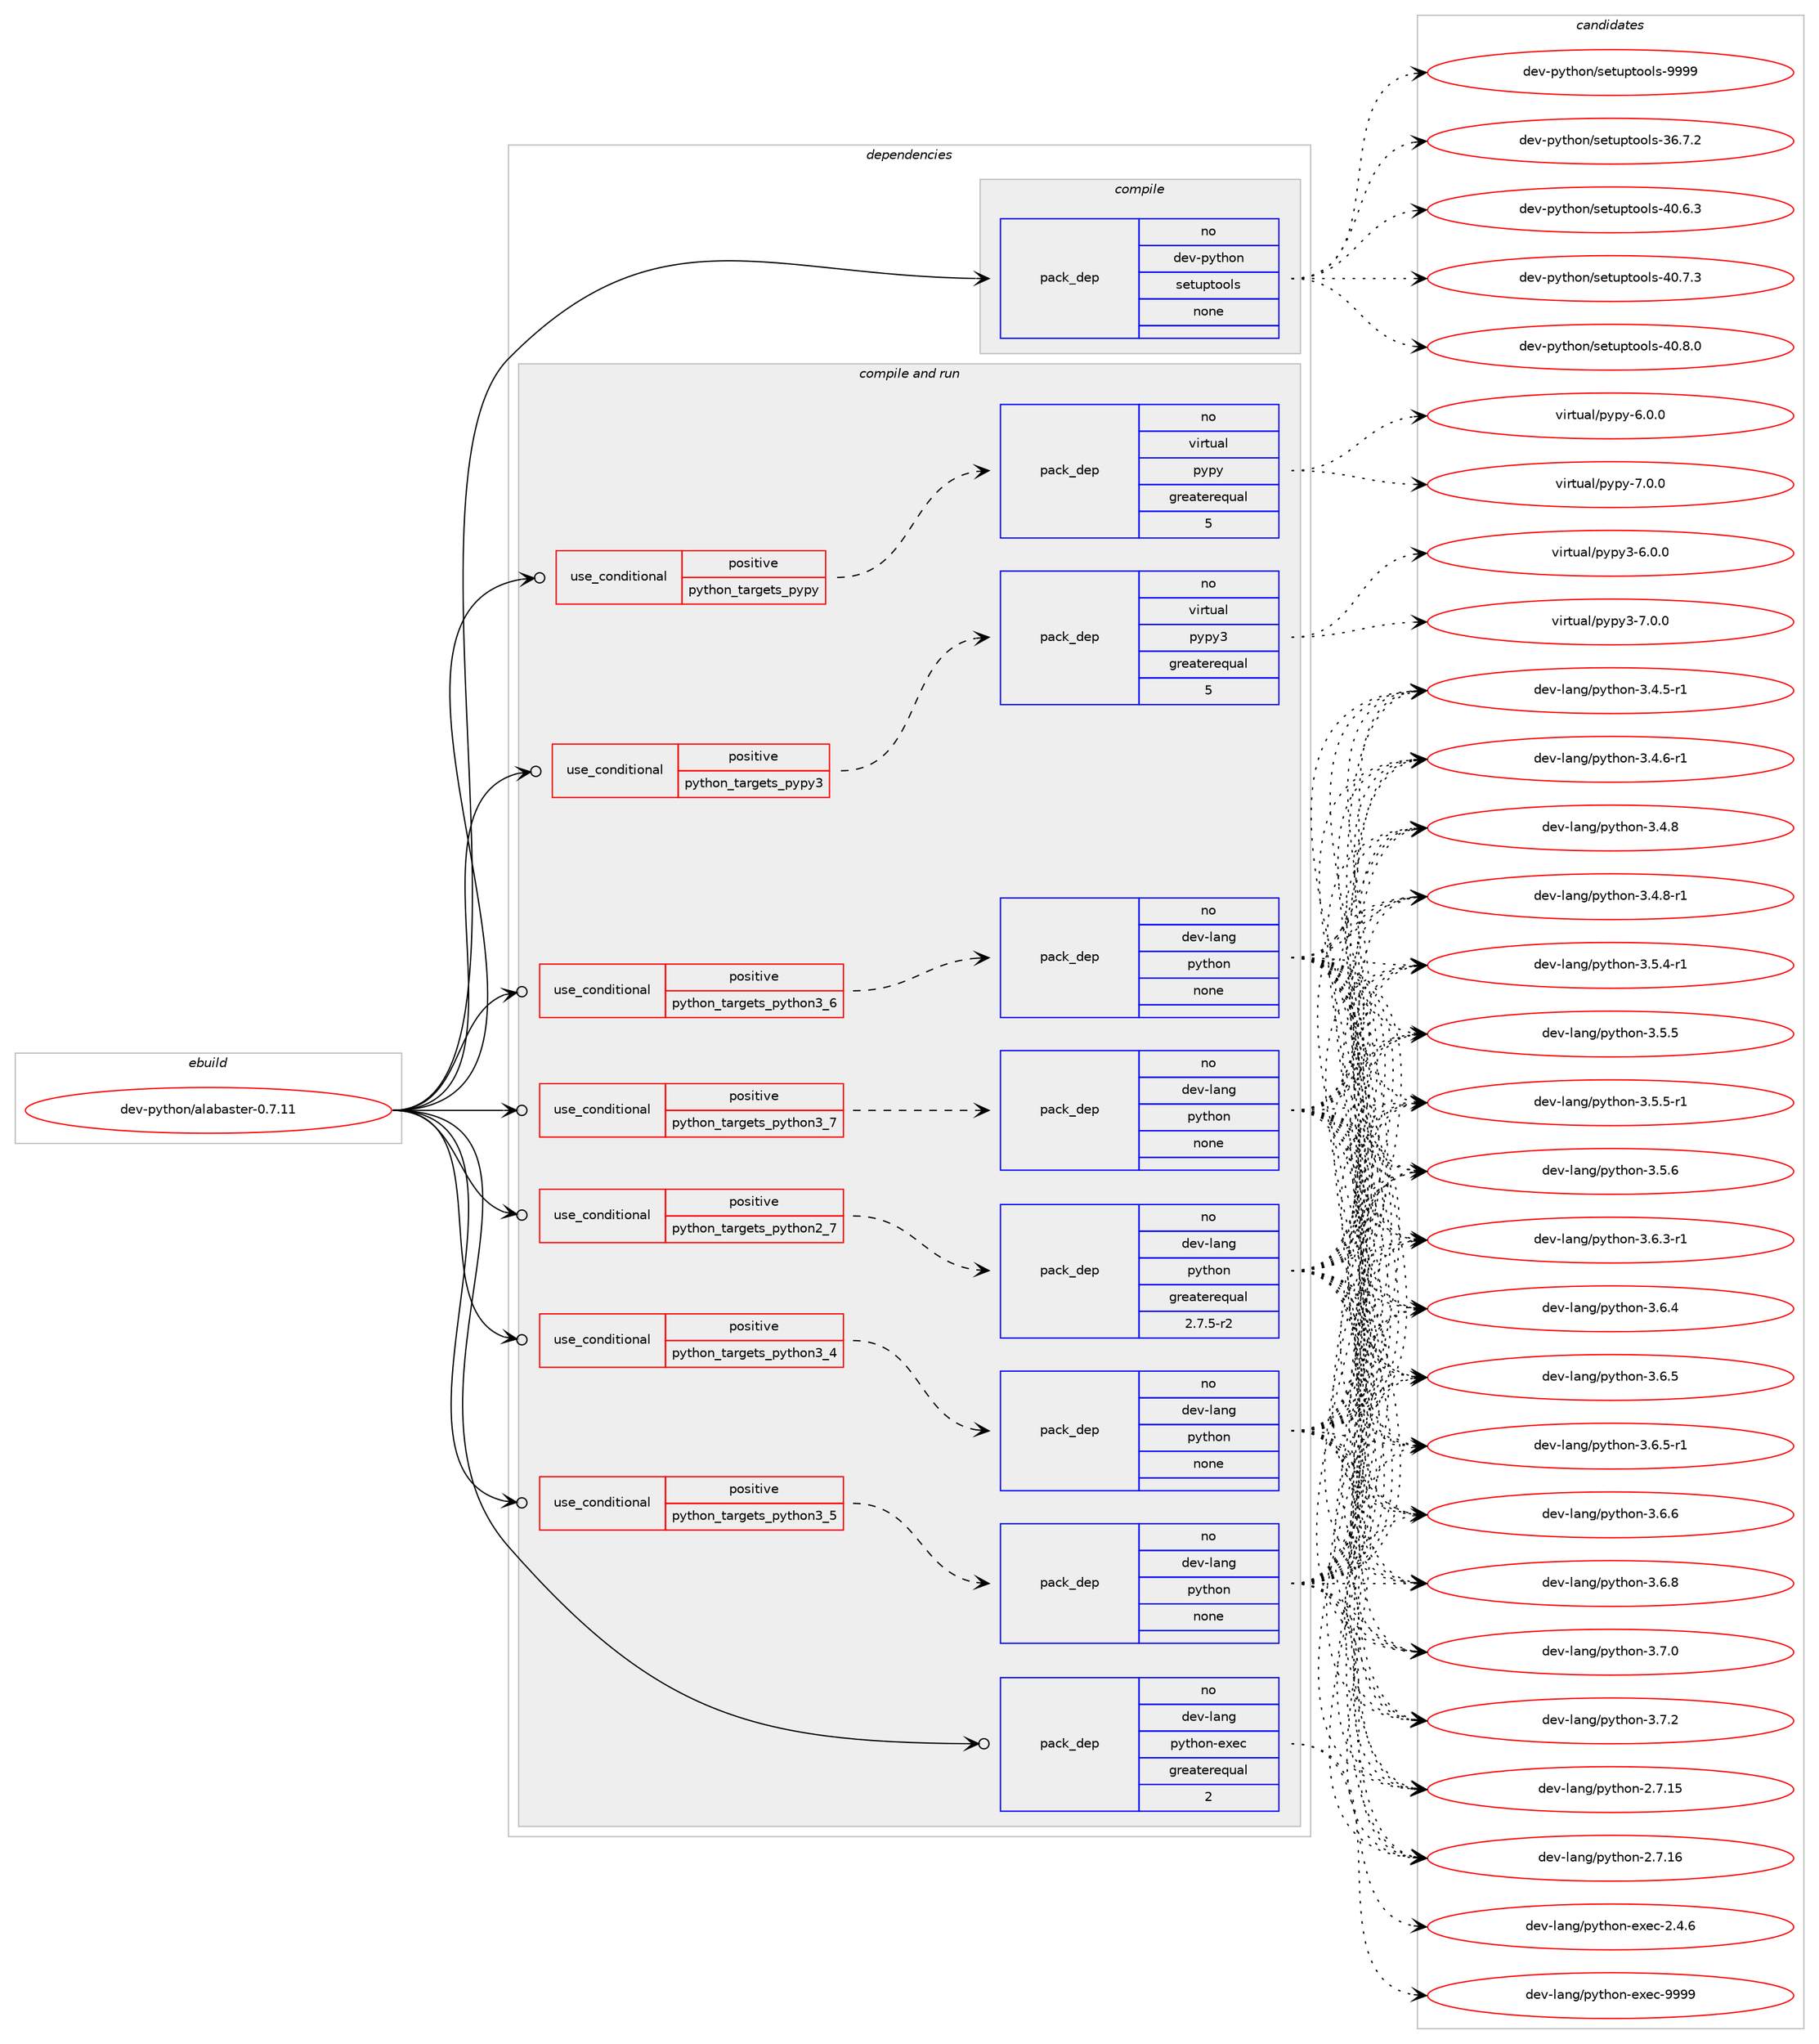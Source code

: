 digraph prolog {

# *************
# Graph options
# *************

newrank=true;
concentrate=true;
compound=true;
graph [rankdir=LR,fontname=Helvetica,fontsize=10,ranksep=1.5];#, ranksep=2.5, nodesep=0.2];
edge  [arrowhead=vee];
node  [fontname=Helvetica,fontsize=10];

# **********
# The ebuild
# **********

subgraph cluster_leftcol {
color=gray;
rank=same;
label=<<i>ebuild</i>>;
id [label="dev-python/alabaster-0.7.11", color=red, width=4, href="../dev-python/alabaster-0.7.11.svg"];
}

# ****************
# The dependencies
# ****************

subgraph cluster_midcol {
color=gray;
label=<<i>dependencies</i>>;
subgraph cluster_compile {
fillcolor="#eeeeee";
style=filled;
label=<<i>compile</i>>;
subgraph pack1004101 {
dependency1397998 [label=<<TABLE BORDER="0" CELLBORDER="1" CELLSPACING="0" CELLPADDING="4" WIDTH="220"><TR><TD ROWSPAN="6" CELLPADDING="30">pack_dep</TD></TR><TR><TD WIDTH="110">no</TD></TR><TR><TD>dev-python</TD></TR><TR><TD>setuptools</TD></TR><TR><TD>none</TD></TR><TR><TD></TD></TR></TABLE>>, shape=none, color=blue];
}
id:e -> dependency1397998:w [weight=20,style="solid",arrowhead="vee"];
}
subgraph cluster_compileandrun {
fillcolor="#eeeeee";
style=filled;
label=<<i>compile and run</i>>;
subgraph cond370672 {
dependency1397999 [label=<<TABLE BORDER="0" CELLBORDER="1" CELLSPACING="0" CELLPADDING="4"><TR><TD ROWSPAN="3" CELLPADDING="10">use_conditional</TD></TR><TR><TD>positive</TD></TR><TR><TD>python_targets_pypy</TD></TR></TABLE>>, shape=none, color=red];
subgraph pack1004102 {
dependency1398000 [label=<<TABLE BORDER="0" CELLBORDER="1" CELLSPACING="0" CELLPADDING="4" WIDTH="220"><TR><TD ROWSPAN="6" CELLPADDING="30">pack_dep</TD></TR><TR><TD WIDTH="110">no</TD></TR><TR><TD>virtual</TD></TR><TR><TD>pypy</TD></TR><TR><TD>greaterequal</TD></TR><TR><TD>5</TD></TR></TABLE>>, shape=none, color=blue];
}
dependency1397999:e -> dependency1398000:w [weight=20,style="dashed",arrowhead="vee"];
}
id:e -> dependency1397999:w [weight=20,style="solid",arrowhead="odotvee"];
subgraph cond370673 {
dependency1398001 [label=<<TABLE BORDER="0" CELLBORDER="1" CELLSPACING="0" CELLPADDING="4"><TR><TD ROWSPAN="3" CELLPADDING="10">use_conditional</TD></TR><TR><TD>positive</TD></TR><TR><TD>python_targets_pypy3</TD></TR></TABLE>>, shape=none, color=red];
subgraph pack1004103 {
dependency1398002 [label=<<TABLE BORDER="0" CELLBORDER="1" CELLSPACING="0" CELLPADDING="4" WIDTH="220"><TR><TD ROWSPAN="6" CELLPADDING="30">pack_dep</TD></TR><TR><TD WIDTH="110">no</TD></TR><TR><TD>virtual</TD></TR><TR><TD>pypy3</TD></TR><TR><TD>greaterequal</TD></TR><TR><TD>5</TD></TR></TABLE>>, shape=none, color=blue];
}
dependency1398001:e -> dependency1398002:w [weight=20,style="dashed",arrowhead="vee"];
}
id:e -> dependency1398001:w [weight=20,style="solid",arrowhead="odotvee"];
subgraph cond370674 {
dependency1398003 [label=<<TABLE BORDER="0" CELLBORDER="1" CELLSPACING="0" CELLPADDING="4"><TR><TD ROWSPAN="3" CELLPADDING="10">use_conditional</TD></TR><TR><TD>positive</TD></TR><TR><TD>python_targets_python2_7</TD></TR></TABLE>>, shape=none, color=red];
subgraph pack1004104 {
dependency1398004 [label=<<TABLE BORDER="0" CELLBORDER="1" CELLSPACING="0" CELLPADDING="4" WIDTH="220"><TR><TD ROWSPAN="6" CELLPADDING="30">pack_dep</TD></TR><TR><TD WIDTH="110">no</TD></TR><TR><TD>dev-lang</TD></TR><TR><TD>python</TD></TR><TR><TD>greaterequal</TD></TR><TR><TD>2.7.5-r2</TD></TR></TABLE>>, shape=none, color=blue];
}
dependency1398003:e -> dependency1398004:w [weight=20,style="dashed",arrowhead="vee"];
}
id:e -> dependency1398003:w [weight=20,style="solid",arrowhead="odotvee"];
subgraph cond370675 {
dependency1398005 [label=<<TABLE BORDER="0" CELLBORDER="1" CELLSPACING="0" CELLPADDING="4"><TR><TD ROWSPAN="3" CELLPADDING="10">use_conditional</TD></TR><TR><TD>positive</TD></TR><TR><TD>python_targets_python3_4</TD></TR></TABLE>>, shape=none, color=red];
subgraph pack1004105 {
dependency1398006 [label=<<TABLE BORDER="0" CELLBORDER="1" CELLSPACING="0" CELLPADDING="4" WIDTH="220"><TR><TD ROWSPAN="6" CELLPADDING="30">pack_dep</TD></TR><TR><TD WIDTH="110">no</TD></TR><TR><TD>dev-lang</TD></TR><TR><TD>python</TD></TR><TR><TD>none</TD></TR><TR><TD></TD></TR></TABLE>>, shape=none, color=blue];
}
dependency1398005:e -> dependency1398006:w [weight=20,style="dashed",arrowhead="vee"];
}
id:e -> dependency1398005:w [weight=20,style="solid",arrowhead="odotvee"];
subgraph cond370676 {
dependency1398007 [label=<<TABLE BORDER="0" CELLBORDER="1" CELLSPACING="0" CELLPADDING="4"><TR><TD ROWSPAN="3" CELLPADDING="10">use_conditional</TD></TR><TR><TD>positive</TD></TR><TR><TD>python_targets_python3_5</TD></TR></TABLE>>, shape=none, color=red];
subgraph pack1004106 {
dependency1398008 [label=<<TABLE BORDER="0" CELLBORDER="1" CELLSPACING="0" CELLPADDING="4" WIDTH="220"><TR><TD ROWSPAN="6" CELLPADDING="30">pack_dep</TD></TR><TR><TD WIDTH="110">no</TD></TR><TR><TD>dev-lang</TD></TR><TR><TD>python</TD></TR><TR><TD>none</TD></TR><TR><TD></TD></TR></TABLE>>, shape=none, color=blue];
}
dependency1398007:e -> dependency1398008:w [weight=20,style="dashed",arrowhead="vee"];
}
id:e -> dependency1398007:w [weight=20,style="solid",arrowhead="odotvee"];
subgraph cond370677 {
dependency1398009 [label=<<TABLE BORDER="0" CELLBORDER="1" CELLSPACING="0" CELLPADDING="4"><TR><TD ROWSPAN="3" CELLPADDING="10">use_conditional</TD></TR><TR><TD>positive</TD></TR><TR><TD>python_targets_python3_6</TD></TR></TABLE>>, shape=none, color=red];
subgraph pack1004107 {
dependency1398010 [label=<<TABLE BORDER="0" CELLBORDER="1" CELLSPACING="0" CELLPADDING="4" WIDTH="220"><TR><TD ROWSPAN="6" CELLPADDING="30">pack_dep</TD></TR><TR><TD WIDTH="110">no</TD></TR><TR><TD>dev-lang</TD></TR><TR><TD>python</TD></TR><TR><TD>none</TD></TR><TR><TD></TD></TR></TABLE>>, shape=none, color=blue];
}
dependency1398009:e -> dependency1398010:w [weight=20,style="dashed",arrowhead="vee"];
}
id:e -> dependency1398009:w [weight=20,style="solid",arrowhead="odotvee"];
subgraph cond370678 {
dependency1398011 [label=<<TABLE BORDER="0" CELLBORDER="1" CELLSPACING="0" CELLPADDING="4"><TR><TD ROWSPAN="3" CELLPADDING="10">use_conditional</TD></TR><TR><TD>positive</TD></TR><TR><TD>python_targets_python3_7</TD></TR></TABLE>>, shape=none, color=red];
subgraph pack1004108 {
dependency1398012 [label=<<TABLE BORDER="0" CELLBORDER="1" CELLSPACING="0" CELLPADDING="4" WIDTH="220"><TR><TD ROWSPAN="6" CELLPADDING="30">pack_dep</TD></TR><TR><TD WIDTH="110">no</TD></TR><TR><TD>dev-lang</TD></TR><TR><TD>python</TD></TR><TR><TD>none</TD></TR><TR><TD></TD></TR></TABLE>>, shape=none, color=blue];
}
dependency1398011:e -> dependency1398012:w [weight=20,style="dashed",arrowhead="vee"];
}
id:e -> dependency1398011:w [weight=20,style="solid",arrowhead="odotvee"];
subgraph pack1004109 {
dependency1398013 [label=<<TABLE BORDER="0" CELLBORDER="1" CELLSPACING="0" CELLPADDING="4" WIDTH="220"><TR><TD ROWSPAN="6" CELLPADDING="30">pack_dep</TD></TR><TR><TD WIDTH="110">no</TD></TR><TR><TD>dev-lang</TD></TR><TR><TD>python-exec</TD></TR><TR><TD>greaterequal</TD></TR><TR><TD>2</TD></TR></TABLE>>, shape=none, color=blue];
}
id:e -> dependency1398013:w [weight=20,style="solid",arrowhead="odotvee"];
}
subgraph cluster_run {
fillcolor="#eeeeee";
style=filled;
label=<<i>run</i>>;
}
}

# **************
# The candidates
# **************

subgraph cluster_choices {
rank=same;
color=gray;
label=<<i>candidates</i>>;

subgraph choice1004101 {
color=black;
nodesep=1;
choice100101118451121211161041111104711510111611711211611111110811545515446554650 [label="dev-python/setuptools-36.7.2", color=red, width=4,href="../dev-python/setuptools-36.7.2.svg"];
choice100101118451121211161041111104711510111611711211611111110811545524846544651 [label="dev-python/setuptools-40.6.3", color=red, width=4,href="../dev-python/setuptools-40.6.3.svg"];
choice100101118451121211161041111104711510111611711211611111110811545524846554651 [label="dev-python/setuptools-40.7.3", color=red, width=4,href="../dev-python/setuptools-40.7.3.svg"];
choice100101118451121211161041111104711510111611711211611111110811545524846564648 [label="dev-python/setuptools-40.8.0", color=red, width=4,href="../dev-python/setuptools-40.8.0.svg"];
choice10010111845112121116104111110471151011161171121161111111081154557575757 [label="dev-python/setuptools-9999", color=red, width=4,href="../dev-python/setuptools-9999.svg"];
dependency1397998:e -> choice100101118451121211161041111104711510111611711211611111110811545515446554650:w [style=dotted,weight="100"];
dependency1397998:e -> choice100101118451121211161041111104711510111611711211611111110811545524846544651:w [style=dotted,weight="100"];
dependency1397998:e -> choice100101118451121211161041111104711510111611711211611111110811545524846554651:w [style=dotted,weight="100"];
dependency1397998:e -> choice100101118451121211161041111104711510111611711211611111110811545524846564648:w [style=dotted,weight="100"];
dependency1397998:e -> choice10010111845112121116104111110471151011161171121161111111081154557575757:w [style=dotted,weight="100"];
}
subgraph choice1004102 {
color=black;
nodesep=1;
choice1181051141161179710847112121112121455446484648 [label="virtual/pypy-6.0.0", color=red, width=4,href="../virtual/pypy-6.0.0.svg"];
choice1181051141161179710847112121112121455546484648 [label="virtual/pypy-7.0.0", color=red, width=4,href="../virtual/pypy-7.0.0.svg"];
dependency1398000:e -> choice1181051141161179710847112121112121455446484648:w [style=dotted,weight="100"];
dependency1398000:e -> choice1181051141161179710847112121112121455546484648:w [style=dotted,weight="100"];
}
subgraph choice1004103 {
color=black;
nodesep=1;
choice118105114116117971084711212111212151455446484648 [label="virtual/pypy3-6.0.0", color=red, width=4,href="../virtual/pypy3-6.0.0.svg"];
choice118105114116117971084711212111212151455546484648 [label="virtual/pypy3-7.0.0", color=red, width=4,href="../virtual/pypy3-7.0.0.svg"];
dependency1398002:e -> choice118105114116117971084711212111212151455446484648:w [style=dotted,weight="100"];
dependency1398002:e -> choice118105114116117971084711212111212151455546484648:w [style=dotted,weight="100"];
}
subgraph choice1004104 {
color=black;
nodesep=1;
choice10010111845108971101034711212111610411111045504655464953 [label="dev-lang/python-2.7.15", color=red, width=4,href="../dev-lang/python-2.7.15.svg"];
choice10010111845108971101034711212111610411111045504655464954 [label="dev-lang/python-2.7.16", color=red, width=4,href="../dev-lang/python-2.7.16.svg"];
choice1001011184510897110103471121211161041111104551465246534511449 [label="dev-lang/python-3.4.5-r1", color=red, width=4,href="../dev-lang/python-3.4.5-r1.svg"];
choice1001011184510897110103471121211161041111104551465246544511449 [label="dev-lang/python-3.4.6-r1", color=red, width=4,href="../dev-lang/python-3.4.6-r1.svg"];
choice100101118451089711010347112121116104111110455146524656 [label="dev-lang/python-3.4.8", color=red, width=4,href="../dev-lang/python-3.4.8.svg"];
choice1001011184510897110103471121211161041111104551465246564511449 [label="dev-lang/python-3.4.8-r1", color=red, width=4,href="../dev-lang/python-3.4.8-r1.svg"];
choice1001011184510897110103471121211161041111104551465346524511449 [label="dev-lang/python-3.5.4-r1", color=red, width=4,href="../dev-lang/python-3.5.4-r1.svg"];
choice100101118451089711010347112121116104111110455146534653 [label="dev-lang/python-3.5.5", color=red, width=4,href="../dev-lang/python-3.5.5.svg"];
choice1001011184510897110103471121211161041111104551465346534511449 [label="dev-lang/python-3.5.5-r1", color=red, width=4,href="../dev-lang/python-3.5.5-r1.svg"];
choice100101118451089711010347112121116104111110455146534654 [label="dev-lang/python-3.5.6", color=red, width=4,href="../dev-lang/python-3.5.6.svg"];
choice1001011184510897110103471121211161041111104551465446514511449 [label="dev-lang/python-3.6.3-r1", color=red, width=4,href="../dev-lang/python-3.6.3-r1.svg"];
choice100101118451089711010347112121116104111110455146544652 [label="dev-lang/python-3.6.4", color=red, width=4,href="../dev-lang/python-3.6.4.svg"];
choice100101118451089711010347112121116104111110455146544653 [label="dev-lang/python-3.6.5", color=red, width=4,href="../dev-lang/python-3.6.5.svg"];
choice1001011184510897110103471121211161041111104551465446534511449 [label="dev-lang/python-3.6.5-r1", color=red, width=4,href="../dev-lang/python-3.6.5-r1.svg"];
choice100101118451089711010347112121116104111110455146544654 [label="dev-lang/python-3.6.6", color=red, width=4,href="../dev-lang/python-3.6.6.svg"];
choice100101118451089711010347112121116104111110455146544656 [label="dev-lang/python-3.6.8", color=red, width=4,href="../dev-lang/python-3.6.8.svg"];
choice100101118451089711010347112121116104111110455146554648 [label="dev-lang/python-3.7.0", color=red, width=4,href="../dev-lang/python-3.7.0.svg"];
choice100101118451089711010347112121116104111110455146554650 [label="dev-lang/python-3.7.2", color=red, width=4,href="../dev-lang/python-3.7.2.svg"];
dependency1398004:e -> choice10010111845108971101034711212111610411111045504655464953:w [style=dotted,weight="100"];
dependency1398004:e -> choice10010111845108971101034711212111610411111045504655464954:w [style=dotted,weight="100"];
dependency1398004:e -> choice1001011184510897110103471121211161041111104551465246534511449:w [style=dotted,weight="100"];
dependency1398004:e -> choice1001011184510897110103471121211161041111104551465246544511449:w [style=dotted,weight="100"];
dependency1398004:e -> choice100101118451089711010347112121116104111110455146524656:w [style=dotted,weight="100"];
dependency1398004:e -> choice1001011184510897110103471121211161041111104551465246564511449:w [style=dotted,weight="100"];
dependency1398004:e -> choice1001011184510897110103471121211161041111104551465346524511449:w [style=dotted,weight="100"];
dependency1398004:e -> choice100101118451089711010347112121116104111110455146534653:w [style=dotted,weight="100"];
dependency1398004:e -> choice1001011184510897110103471121211161041111104551465346534511449:w [style=dotted,weight="100"];
dependency1398004:e -> choice100101118451089711010347112121116104111110455146534654:w [style=dotted,weight="100"];
dependency1398004:e -> choice1001011184510897110103471121211161041111104551465446514511449:w [style=dotted,weight="100"];
dependency1398004:e -> choice100101118451089711010347112121116104111110455146544652:w [style=dotted,weight="100"];
dependency1398004:e -> choice100101118451089711010347112121116104111110455146544653:w [style=dotted,weight="100"];
dependency1398004:e -> choice1001011184510897110103471121211161041111104551465446534511449:w [style=dotted,weight="100"];
dependency1398004:e -> choice100101118451089711010347112121116104111110455146544654:w [style=dotted,weight="100"];
dependency1398004:e -> choice100101118451089711010347112121116104111110455146544656:w [style=dotted,weight="100"];
dependency1398004:e -> choice100101118451089711010347112121116104111110455146554648:w [style=dotted,weight="100"];
dependency1398004:e -> choice100101118451089711010347112121116104111110455146554650:w [style=dotted,weight="100"];
}
subgraph choice1004105 {
color=black;
nodesep=1;
choice10010111845108971101034711212111610411111045504655464953 [label="dev-lang/python-2.7.15", color=red, width=4,href="../dev-lang/python-2.7.15.svg"];
choice10010111845108971101034711212111610411111045504655464954 [label="dev-lang/python-2.7.16", color=red, width=4,href="../dev-lang/python-2.7.16.svg"];
choice1001011184510897110103471121211161041111104551465246534511449 [label="dev-lang/python-3.4.5-r1", color=red, width=4,href="../dev-lang/python-3.4.5-r1.svg"];
choice1001011184510897110103471121211161041111104551465246544511449 [label="dev-lang/python-3.4.6-r1", color=red, width=4,href="../dev-lang/python-3.4.6-r1.svg"];
choice100101118451089711010347112121116104111110455146524656 [label="dev-lang/python-3.4.8", color=red, width=4,href="../dev-lang/python-3.4.8.svg"];
choice1001011184510897110103471121211161041111104551465246564511449 [label="dev-lang/python-3.4.8-r1", color=red, width=4,href="../dev-lang/python-3.4.8-r1.svg"];
choice1001011184510897110103471121211161041111104551465346524511449 [label="dev-lang/python-3.5.4-r1", color=red, width=4,href="../dev-lang/python-3.5.4-r1.svg"];
choice100101118451089711010347112121116104111110455146534653 [label="dev-lang/python-3.5.5", color=red, width=4,href="../dev-lang/python-3.5.5.svg"];
choice1001011184510897110103471121211161041111104551465346534511449 [label="dev-lang/python-3.5.5-r1", color=red, width=4,href="../dev-lang/python-3.5.5-r1.svg"];
choice100101118451089711010347112121116104111110455146534654 [label="dev-lang/python-3.5.6", color=red, width=4,href="../dev-lang/python-3.5.6.svg"];
choice1001011184510897110103471121211161041111104551465446514511449 [label="dev-lang/python-3.6.3-r1", color=red, width=4,href="../dev-lang/python-3.6.3-r1.svg"];
choice100101118451089711010347112121116104111110455146544652 [label="dev-lang/python-3.6.4", color=red, width=4,href="../dev-lang/python-3.6.4.svg"];
choice100101118451089711010347112121116104111110455146544653 [label="dev-lang/python-3.6.5", color=red, width=4,href="../dev-lang/python-3.6.5.svg"];
choice1001011184510897110103471121211161041111104551465446534511449 [label="dev-lang/python-3.6.5-r1", color=red, width=4,href="../dev-lang/python-3.6.5-r1.svg"];
choice100101118451089711010347112121116104111110455146544654 [label="dev-lang/python-3.6.6", color=red, width=4,href="../dev-lang/python-3.6.6.svg"];
choice100101118451089711010347112121116104111110455146544656 [label="dev-lang/python-3.6.8", color=red, width=4,href="../dev-lang/python-3.6.8.svg"];
choice100101118451089711010347112121116104111110455146554648 [label="dev-lang/python-3.7.0", color=red, width=4,href="../dev-lang/python-3.7.0.svg"];
choice100101118451089711010347112121116104111110455146554650 [label="dev-lang/python-3.7.2", color=red, width=4,href="../dev-lang/python-3.7.2.svg"];
dependency1398006:e -> choice10010111845108971101034711212111610411111045504655464953:w [style=dotted,weight="100"];
dependency1398006:e -> choice10010111845108971101034711212111610411111045504655464954:w [style=dotted,weight="100"];
dependency1398006:e -> choice1001011184510897110103471121211161041111104551465246534511449:w [style=dotted,weight="100"];
dependency1398006:e -> choice1001011184510897110103471121211161041111104551465246544511449:w [style=dotted,weight="100"];
dependency1398006:e -> choice100101118451089711010347112121116104111110455146524656:w [style=dotted,weight="100"];
dependency1398006:e -> choice1001011184510897110103471121211161041111104551465246564511449:w [style=dotted,weight="100"];
dependency1398006:e -> choice1001011184510897110103471121211161041111104551465346524511449:w [style=dotted,weight="100"];
dependency1398006:e -> choice100101118451089711010347112121116104111110455146534653:w [style=dotted,weight="100"];
dependency1398006:e -> choice1001011184510897110103471121211161041111104551465346534511449:w [style=dotted,weight="100"];
dependency1398006:e -> choice100101118451089711010347112121116104111110455146534654:w [style=dotted,weight="100"];
dependency1398006:e -> choice1001011184510897110103471121211161041111104551465446514511449:w [style=dotted,weight="100"];
dependency1398006:e -> choice100101118451089711010347112121116104111110455146544652:w [style=dotted,weight="100"];
dependency1398006:e -> choice100101118451089711010347112121116104111110455146544653:w [style=dotted,weight="100"];
dependency1398006:e -> choice1001011184510897110103471121211161041111104551465446534511449:w [style=dotted,weight="100"];
dependency1398006:e -> choice100101118451089711010347112121116104111110455146544654:w [style=dotted,weight="100"];
dependency1398006:e -> choice100101118451089711010347112121116104111110455146544656:w [style=dotted,weight="100"];
dependency1398006:e -> choice100101118451089711010347112121116104111110455146554648:w [style=dotted,weight="100"];
dependency1398006:e -> choice100101118451089711010347112121116104111110455146554650:w [style=dotted,weight="100"];
}
subgraph choice1004106 {
color=black;
nodesep=1;
choice10010111845108971101034711212111610411111045504655464953 [label="dev-lang/python-2.7.15", color=red, width=4,href="../dev-lang/python-2.7.15.svg"];
choice10010111845108971101034711212111610411111045504655464954 [label="dev-lang/python-2.7.16", color=red, width=4,href="../dev-lang/python-2.7.16.svg"];
choice1001011184510897110103471121211161041111104551465246534511449 [label="dev-lang/python-3.4.5-r1", color=red, width=4,href="../dev-lang/python-3.4.5-r1.svg"];
choice1001011184510897110103471121211161041111104551465246544511449 [label="dev-lang/python-3.4.6-r1", color=red, width=4,href="../dev-lang/python-3.4.6-r1.svg"];
choice100101118451089711010347112121116104111110455146524656 [label="dev-lang/python-3.4.8", color=red, width=4,href="../dev-lang/python-3.4.8.svg"];
choice1001011184510897110103471121211161041111104551465246564511449 [label="dev-lang/python-3.4.8-r1", color=red, width=4,href="../dev-lang/python-3.4.8-r1.svg"];
choice1001011184510897110103471121211161041111104551465346524511449 [label="dev-lang/python-3.5.4-r1", color=red, width=4,href="../dev-lang/python-3.5.4-r1.svg"];
choice100101118451089711010347112121116104111110455146534653 [label="dev-lang/python-3.5.5", color=red, width=4,href="../dev-lang/python-3.5.5.svg"];
choice1001011184510897110103471121211161041111104551465346534511449 [label="dev-lang/python-3.5.5-r1", color=red, width=4,href="../dev-lang/python-3.5.5-r1.svg"];
choice100101118451089711010347112121116104111110455146534654 [label="dev-lang/python-3.5.6", color=red, width=4,href="../dev-lang/python-3.5.6.svg"];
choice1001011184510897110103471121211161041111104551465446514511449 [label="dev-lang/python-3.6.3-r1", color=red, width=4,href="../dev-lang/python-3.6.3-r1.svg"];
choice100101118451089711010347112121116104111110455146544652 [label="dev-lang/python-3.6.4", color=red, width=4,href="../dev-lang/python-3.6.4.svg"];
choice100101118451089711010347112121116104111110455146544653 [label="dev-lang/python-3.6.5", color=red, width=4,href="../dev-lang/python-3.6.5.svg"];
choice1001011184510897110103471121211161041111104551465446534511449 [label="dev-lang/python-3.6.5-r1", color=red, width=4,href="../dev-lang/python-3.6.5-r1.svg"];
choice100101118451089711010347112121116104111110455146544654 [label="dev-lang/python-3.6.6", color=red, width=4,href="../dev-lang/python-3.6.6.svg"];
choice100101118451089711010347112121116104111110455146544656 [label="dev-lang/python-3.6.8", color=red, width=4,href="../dev-lang/python-3.6.8.svg"];
choice100101118451089711010347112121116104111110455146554648 [label="dev-lang/python-3.7.0", color=red, width=4,href="../dev-lang/python-3.7.0.svg"];
choice100101118451089711010347112121116104111110455146554650 [label="dev-lang/python-3.7.2", color=red, width=4,href="../dev-lang/python-3.7.2.svg"];
dependency1398008:e -> choice10010111845108971101034711212111610411111045504655464953:w [style=dotted,weight="100"];
dependency1398008:e -> choice10010111845108971101034711212111610411111045504655464954:w [style=dotted,weight="100"];
dependency1398008:e -> choice1001011184510897110103471121211161041111104551465246534511449:w [style=dotted,weight="100"];
dependency1398008:e -> choice1001011184510897110103471121211161041111104551465246544511449:w [style=dotted,weight="100"];
dependency1398008:e -> choice100101118451089711010347112121116104111110455146524656:w [style=dotted,weight="100"];
dependency1398008:e -> choice1001011184510897110103471121211161041111104551465246564511449:w [style=dotted,weight="100"];
dependency1398008:e -> choice1001011184510897110103471121211161041111104551465346524511449:w [style=dotted,weight="100"];
dependency1398008:e -> choice100101118451089711010347112121116104111110455146534653:w [style=dotted,weight="100"];
dependency1398008:e -> choice1001011184510897110103471121211161041111104551465346534511449:w [style=dotted,weight="100"];
dependency1398008:e -> choice100101118451089711010347112121116104111110455146534654:w [style=dotted,weight="100"];
dependency1398008:e -> choice1001011184510897110103471121211161041111104551465446514511449:w [style=dotted,weight="100"];
dependency1398008:e -> choice100101118451089711010347112121116104111110455146544652:w [style=dotted,weight="100"];
dependency1398008:e -> choice100101118451089711010347112121116104111110455146544653:w [style=dotted,weight="100"];
dependency1398008:e -> choice1001011184510897110103471121211161041111104551465446534511449:w [style=dotted,weight="100"];
dependency1398008:e -> choice100101118451089711010347112121116104111110455146544654:w [style=dotted,weight="100"];
dependency1398008:e -> choice100101118451089711010347112121116104111110455146544656:w [style=dotted,weight="100"];
dependency1398008:e -> choice100101118451089711010347112121116104111110455146554648:w [style=dotted,weight="100"];
dependency1398008:e -> choice100101118451089711010347112121116104111110455146554650:w [style=dotted,weight="100"];
}
subgraph choice1004107 {
color=black;
nodesep=1;
choice10010111845108971101034711212111610411111045504655464953 [label="dev-lang/python-2.7.15", color=red, width=4,href="../dev-lang/python-2.7.15.svg"];
choice10010111845108971101034711212111610411111045504655464954 [label="dev-lang/python-2.7.16", color=red, width=4,href="../dev-lang/python-2.7.16.svg"];
choice1001011184510897110103471121211161041111104551465246534511449 [label="dev-lang/python-3.4.5-r1", color=red, width=4,href="../dev-lang/python-3.4.5-r1.svg"];
choice1001011184510897110103471121211161041111104551465246544511449 [label="dev-lang/python-3.4.6-r1", color=red, width=4,href="../dev-lang/python-3.4.6-r1.svg"];
choice100101118451089711010347112121116104111110455146524656 [label="dev-lang/python-3.4.8", color=red, width=4,href="../dev-lang/python-3.4.8.svg"];
choice1001011184510897110103471121211161041111104551465246564511449 [label="dev-lang/python-3.4.8-r1", color=red, width=4,href="../dev-lang/python-3.4.8-r1.svg"];
choice1001011184510897110103471121211161041111104551465346524511449 [label="dev-lang/python-3.5.4-r1", color=red, width=4,href="../dev-lang/python-3.5.4-r1.svg"];
choice100101118451089711010347112121116104111110455146534653 [label="dev-lang/python-3.5.5", color=red, width=4,href="../dev-lang/python-3.5.5.svg"];
choice1001011184510897110103471121211161041111104551465346534511449 [label="dev-lang/python-3.5.5-r1", color=red, width=4,href="../dev-lang/python-3.5.5-r1.svg"];
choice100101118451089711010347112121116104111110455146534654 [label="dev-lang/python-3.5.6", color=red, width=4,href="../dev-lang/python-3.5.6.svg"];
choice1001011184510897110103471121211161041111104551465446514511449 [label="dev-lang/python-3.6.3-r1", color=red, width=4,href="../dev-lang/python-3.6.3-r1.svg"];
choice100101118451089711010347112121116104111110455146544652 [label="dev-lang/python-3.6.4", color=red, width=4,href="../dev-lang/python-3.6.4.svg"];
choice100101118451089711010347112121116104111110455146544653 [label="dev-lang/python-3.6.5", color=red, width=4,href="../dev-lang/python-3.6.5.svg"];
choice1001011184510897110103471121211161041111104551465446534511449 [label="dev-lang/python-3.6.5-r1", color=red, width=4,href="../dev-lang/python-3.6.5-r1.svg"];
choice100101118451089711010347112121116104111110455146544654 [label="dev-lang/python-3.6.6", color=red, width=4,href="../dev-lang/python-3.6.6.svg"];
choice100101118451089711010347112121116104111110455146544656 [label="dev-lang/python-3.6.8", color=red, width=4,href="../dev-lang/python-3.6.8.svg"];
choice100101118451089711010347112121116104111110455146554648 [label="dev-lang/python-3.7.0", color=red, width=4,href="../dev-lang/python-3.7.0.svg"];
choice100101118451089711010347112121116104111110455146554650 [label="dev-lang/python-3.7.2", color=red, width=4,href="../dev-lang/python-3.7.2.svg"];
dependency1398010:e -> choice10010111845108971101034711212111610411111045504655464953:w [style=dotted,weight="100"];
dependency1398010:e -> choice10010111845108971101034711212111610411111045504655464954:w [style=dotted,weight="100"];
dependency1398010:e -> choice1001011184510897110103471121211161041111104551465246534511449:w [style=dotted,weight="100"];
dependency1398010:e -> choice1001011184510897110103471121211161041111104551465246544511449:w [style=dotted,weight="100"];
dependency1398010:e -> choice100101118451089711010347112121116104111110455146524656:w [style=dotted,weight="100"];
dependency1398010:e -> choice1001011184510897110103471121211161041111104551465246564511449:w [style=dotted,weight="100"];
dependency1398010:e -> choice1001011184510897110103471121211161041111104551465346524511449:w [style=dotted,weight="100"];
dependency1398010:e -> choice100101118451089711010347112121116104111110455146534653:w [style=dotted,weight="100"];
dependency1398010:e -> choice1001011184510897110103471121211161041111104551465346534511449:w [style=dotted,weight="100"];
dependency1398010:e -> choice100101118451089711010347112121116104111110455146534654:w [style=dotted,weight="100"];
dependency1398010:e -> choice1001011184510897110103471121211161041111104551465446514511449:w [style=dotted,weight="100"];
dependency1398010:e -> choice100101118451089711010347112121116104111110455146544652:w [style=dotted,weight="100"];
dependency1398010:e -> choice100101118451089711010347112121116104111110455146544653:w [style=dotted,weight="100"];
dependency1398010:e -> choice1001011184510897110103471121211161041111104551465446534511449:w [style=dotted,weight="100"];
dependency1398010:e -> choice100101118451089711010347112121116104111110455146544654:w [style=dotted,weight="100"];
dependency1398010:e -> choice100101118451089711010347112121116104111110455146544656:w [style=dotted,weight="100"];
dependency1398010:e -> choice100101118451089711010347112121116104111110455146554648:w [style=dotted,weight="100"];
dependency1398010:e -> choice100101118451089711010347112121116104111110455146554650:w [style=dotted,weight="100"];
}
subgraph choice1004108 {
color=black;
nodesep=1;
choice10010111845108971101034711212111610411111045504655464953 [label="dev-lang/python-2.7.15", color=red, width=4,href="../dev-lang/python-2.7.15.svg"];
choice10010111845108971101034711212111610411111045504655464954 [label="dev-lang/python-2.7.16", color=red, width=4,href="../dev-lang/python-2.7.16.svg"];
choice1001011184510897110103471121211161041111104551465246534511449 [label="dev-lang/python-3.4.5-r1", color=red, width=4,href="../dev-lang/python-3.4.5-r1.svg"];
choice1001011184510897110103471121211161041111104551465246544511449 [label="dev-lang/python-3.4.6-r1", color=red, width=4,href="../dev-lang/python-3.4.6-r1.svg"];
choice100101118451089711010347112121116104111110455146524656 [label="dev-lang/python-3.4.8", color=red, width=4,href="../dev-lang/python-3.4.8.svg"];
choice1001011184510897110103471121211161041111104551465246564511449 [label="dev-lang/python-3.4.8-r1", color=red, width=4,href="../dev-lang/python-3.4.8-r1.svg"];
choice1001011184510897110103471121211161041111104551465346524511449 [label="dev-lang/python-3.5.4-r1", color=red, width=4,href="../dev-lang/python-3.5.4-r1.svg"];
choice100101118451089711010347112121116104111110455146534653 [label="dev-lang/python-3.5.5", color=red, width=4,href="../dev-lang/python-3.5.5.svg"];
choice1001011184510897110103471121211161041111104551465346534511449 [label="dev-lang/python-3.5.5-r1", color=red, width=4,href="../dev-lang/python-3.5.5-r1.svg"];
choice100101118451089711010347112121116104111110455146534654 [label="dev-lang/python-3.5.6", color=red, width=4,href="../dev-lang/python-3.5.6.svg"];
choice1001011184510897110103471121211161041111104551465446514511449 [label="dev-lang/python-3.6.3-r1", color=red, width=4,href="../dev-lang/python-3.6.3-r1.svg"];
choice100101118451089711010347112121116104111110455146544652 [label="dev-lang/python-3.6.4", color=red, width=4,href="../dev-lang/python-3.6.4.svg"];
choice100101118451089711010347112121116104111110455146544653 [label="dev-lang/python-3.6.5", color=red, width=4,href="../dev-lang/python-3.6.5.svg"];
choice1001011184510897110103471121211161041111104551465446534511449 [label="dev-lang/python-3.6.5-r1", color=red, width=4,href="../dev-lang/python-3.6.5-r1.svg"];
choice100101118451089711010347112121116104111110455146544654 [label="dev-lang/python-3.6.6", color=red, width=4,href="../dev-lang/python-3.6.6.svg"];
choice100101118451089711010347112121116104111110455146544656 [label="dev-lang/python-3.6.8", color=red, width=4,href="../dev-lang/python-3.6.8.svg"];
choice100101118451089711010347112121116104111110455146554648 [label="dev-lang/python-3.7.0", color=red, width=4,href="../dev-lang/python-3.7.0.svg"];
choice100101118451089711010347112121116104111110455146554650 [label="dev-lang/python-3.7.2", color=red, width=4,href="../dev-lang/python-3.7.2.svg"];
dependency1398012:e -> choice10010111845108971101034711212111610411111045504655464953:w [style=dotted,weight="100"];
dependency1398012:e -> choice10010111845108971101034711212111610411111045504655464954:w [style=dotted,weight="100"];
dependency1398012:e -> choice1001011184510897110103471121211161041111104551465246534511449:w [style=dotted,weight="100"];
dependency1398012:e -> choice1001011184510897110103471121211161041111104551465246544511449:w [style=dotted,weight="100"];
dependency1398012:e -> choice100101118451089711010347112121116104111110455146524656:w [style=dotted,weight="100"];
dependency1398012:e -> choice1001011184510897110103471121211161041111104551465246564511449:w [style=dotted,weight="100"];
dependency1398012:e -> choice1001011184510897110103471121211161041111104551465346524511449:w [style=dotted,weight="100"];
dependency1398012:e -> choice100101118451089711010347112121116104111110455146534653:w [style=dotted,weight="100"];
dependency1398012:e -> choice1001011184510897110103471121211161041111104551465346534511449:w [style=dotted,weight="100"];
dependency1398012:e -> choice100101118451089711010347112121116104111110455146534654:w [style=dotted,weight="100"];
dependency1398012:e -> choice1001011184510897110103471121211161041111104551465446514511449:w [style=dotted,weight="100"];
dependency1398012:e -> choice100101118451089711010347112121116104111110455146544652:w [style=dotted,weight="100"];
dependency1398012:e -> choice100101118451089711010347112121116104111110455146544653:w [style=dotted,weight="100"];
dependency1398012:e -> choice1001011184510897110103471121211161041111104551465446534511449:w [style=dotted,weight="100"];
dependency1398012:e -> choice100101118451089711010347112121116104111110455146544654:w [style=dotted,weight="100"];
dependency1398012:e -> choice100101118451089711010347112121116104111110455146544656:w [style=dotted,weight="100"];
dependency1398012:e -> choice100101118451089711010347112121116104111110455146554648:w [style=dotted,weight="100"];
dependency1398012:e -> choice100101118451089711010347112121116104111110455146554650:w [style=dotted,weight="100"];
}
subgraph choice1004109 {
color=black;
nodesep=1;
choice1001011184510897110103471121211161041111104510112010199455046524654 [label="dev-lang/python-exec-2.4.6", color=red, width=4,href="../dev-lang/python-exec-2.4.6.svg"];
choice10010111845108971101034711212111610411111045101120101994557575757 [label="dev-lang/python-exec-9999", color=red, width=4,href="../dev-lang/python-exec-9999.svg"];
dependency1398013:e -> choice1001011184510897110103471121211161041111104510112010199455046524654:w [style=dotted,weight="100"];
dependency1398013:e -> choice10010111845108971101034711212111610411111045101120101994557575757:w [style=dotted,weight="100"];
}
}

}
